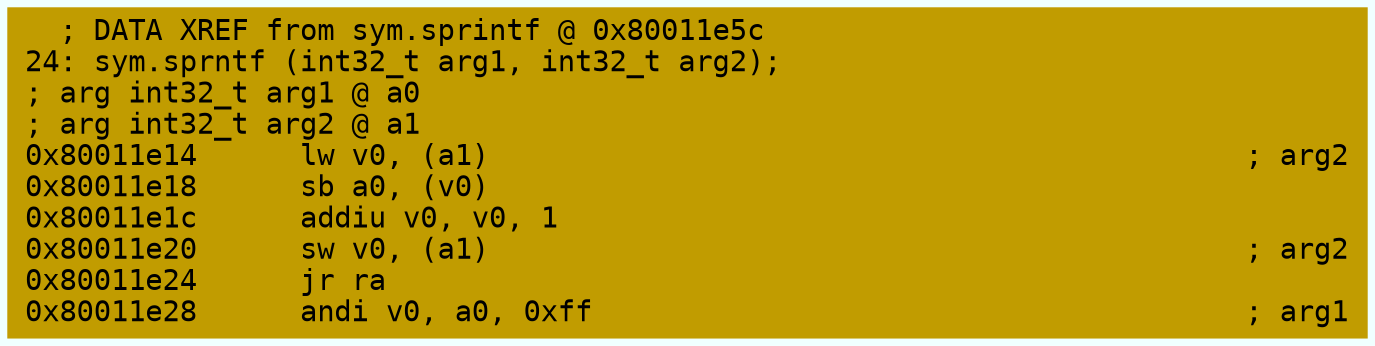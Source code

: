digraph code {
	graph [bgcolor=azure fontsize=8 fontname="Courier" splines="ortho"];
	node [fillcolor=gray style=filled shape=box];
	edge [arrowhead="normal"];
	"0x80011e14" [URL="sym.sprntf/0x80011e14", fillcolor="#c19c00",color="#c19c00", fontname="Courier",label="  ; DATA XREF from sym.sprintf @ 0x80011e5c\l24: sym.sprntf (int32_t arg1, int32_t arg2);\l; arg int32_t arg1 @ a0\l; arg int32_t arg2 @ a1\l0x80011e14      lw v0, (a1)                                            ; arg2\l0x80011e18      sb a0, (v0)\l0x80011e1c      addiu v0, v0, 1\l0x80011e20      sw v0, (a1)                                            ; arg2\l0x80011e24      jr ra\l0x80011e28      andi v0, a0, 0xff                                      ; arg1\l"]
}
